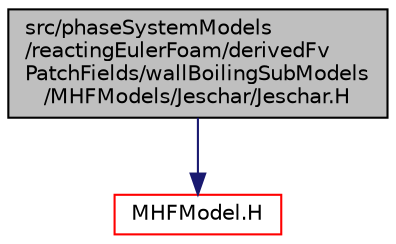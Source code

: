 digraph "src/phaseSystemModels/reactingEulerFoam/derivedFvPatchFields/wallBoilingSubModels/MHFModels/Jeschar/Jeschar.H"
{
  bgcolor="transparent";
  edge [fontname="Helvetica",fontsize="10",labelfontname="Helvetica",labelfontsize="10"];
  node [fontname="Helvetica",fontsize="10",shape=record];
  Node1 [label="src/phaseSystemModels\l/reactingEulerFoam/derivedFv\lPatchFields/wallBoilingSubModels\l/MHFModels/Jeschar/Jeschar.H",height=0.2,width=0.4,color="black", fillcolor="grey75", style="filled" fontcolor="black"];
  Node1 -> Node2 [color="midnightblue",fontsize="10",style="solid",fontname="Helvetica"];
  Node2 [label="MHFModel.H",height=0.2,width=0.4,color="red",URL="$MHFModel_8H.html"];
}
